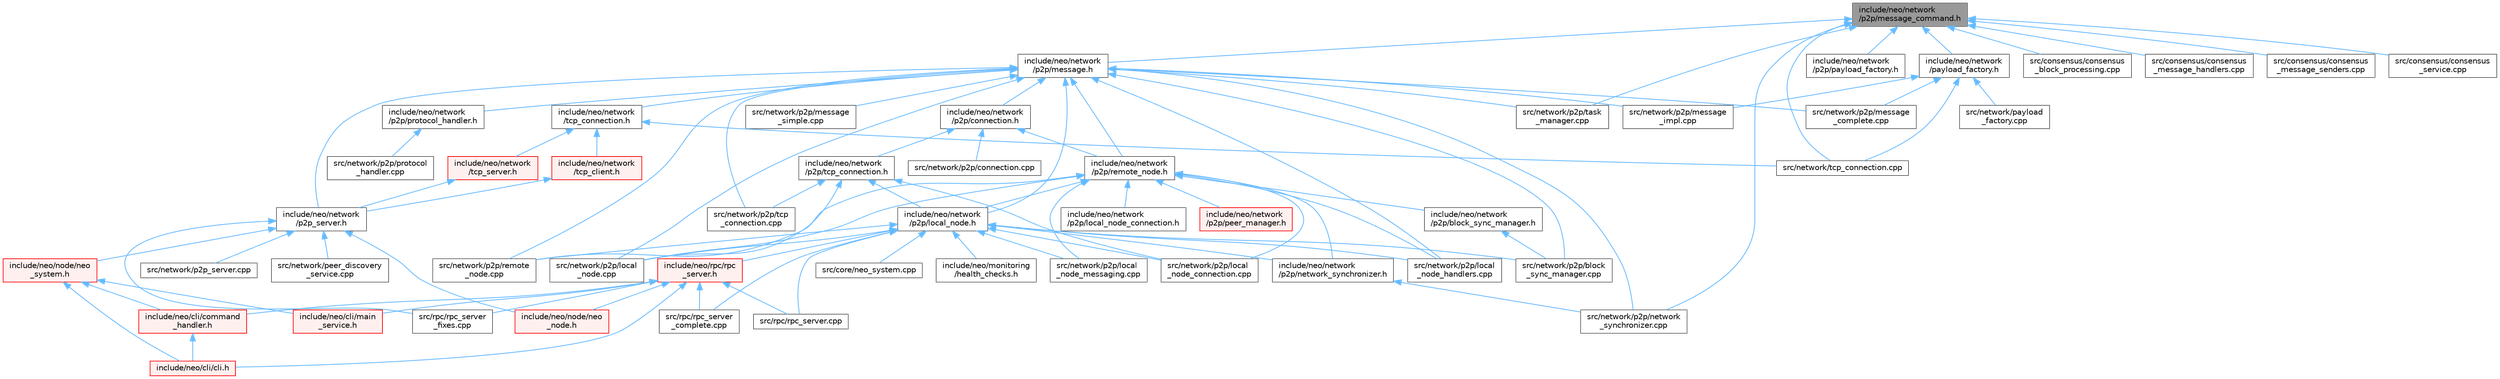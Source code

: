 digraph "include/neo/network/p2p/message_command.h"
{
 // LATEX_PDF_SIZE
  bgcolor="transparent";
  edge [fontname=Helvetica,fontsize=10,labelfontname=Helvetica,labelfontsize=10];
  node [fontname=Helvetica,fontsize=10,shape=box,height=0.2,width=0.4];
  Node1 [id="Node000001",label="include/neo/network\l/p2p/message_command.h",height=0.2,width=0.4,color="gray40", fillcolor="grey60", style="filled", fontcolor="black",tooltip=" "];
  Node1 -> Node2 [id="edge1_Node000001_Node000002",dir="back",color="steelblue1",style="solid",tooltip=" "];
  Node2 [id="Node000002",label="include/neo/network\l/p2p/message.h",height=0.2,width=0.4,color="grey40", fillcolor="white", style="filled",URL="$message_8h.html",tooltip=" "];
  Node2 -> Node3 [id="edge2_Node000002_Node000003",dir="back",color="steelblue1",style="solid",tooltip=" "];
  Node3 [id="Node000003",label="include/neo/network\l/p2p/connection.h",height=0.2,width=0.4,color="grey40", fillcolor="white", style="filled",URL="$connection_8h.html",tooltip=" "];
  Node3 -> Node4 [id="edge3_Node000003_Node000004",dir="back",color="steelblue1",style="solid",tooltip=" "];
  Node4 [id="Node000004",label="include/neo/network\l/p2p/remote_node.h",height=0.2,width=0.4,color="grey40", fillcolor="white", style="filled",URL="$remote__node_8h.html",tooltip=" "];
  Node4 -> Node5 [id="edge4_Node000004_Node000005",dir="back",color="steelblue1",style="solid",tooltip=" "];
  Node5 [id="Node000005",label="include/neo/network\l/p2p/block_sync_manager.h",height=0.2,width=0.4,color="grey40", fillcolor="white", style="filled",URL="$block__sync__manager_8h.html",tooltip=" "];
  Node5 -> Node6 [id="edge5_Node000005_Node000006",dir="back",color="steelblue1",style="solid",tooltip=" "];
  Node6 [id="Node000006",label="src/network/p2p/block\l_sync_manager.cpp",height=0.2,width=0.4,color="grey40", fillcolor="white", style="filled",URL="$block__sync__manager_8cpp.html",tooltip=" "];
  Node4 -> Node7 [id="edge6_Node000004_Node000007",dir="back",color="steelblue1",style="solid",tooltip=" "];
  Node7 [id="Node000007",label="include/neo/network\l/p2p/local_node.h",height=0.2,width=0.4,color="grey40", fillcolor="white", style="filled",URL="$local__node_8h.html",tooltip=" "];
  Node7 -> Node8 [id="edge7_Node000007_Node000008",dir="back",color="steelblue1",style="solid",tooltip=" "];
  Node8 [id="Node000008",label="include/neo/monitoring\l/health_checks.h",height=0.2,width=0.4,color="grey40", fillcolor="white", style="filled",URL="$health__checks_8h.html",tooltip=" "];
  Node7 -> Node9 [id="edge8_Node000007_Node000009",dir="back",color="steelblue1",style="solid",tooltip=" "];
  Node9 [id="Node000009",label="include/neo/network\l/p2p/network_synchronizer.h",height=0.2,width=0.4,color="grey40", fillcolor="white", style="filled",URL="$network__synchronizer_8h.html",tooltip=" "];
  Node9 -> Node10 [id="edge9_Node000009_Node000010",dir="back",color="steelblue1",style="solid",tooltip=" "];
  Node10 [id="Node000010",label="src/network/p2p/network\l_synchronizer.cpp",height=0.2,width=0.4,color="grey40", fillcolor="white", style="filled",URL="$network__synchronizer_8cpp.html",tooltip=" "];
  Node7 -> Node11 [id="edge10_Node000007_Node000011",dir="back",color="steelblue1",style="solid",tooltip=" "];
  Node11 [id="Node000011",label="include/neo/rpc/rpc\l_server.h",height=0.2,width=0.4,color="red", fillcolor="#FFF0F0", style="filled",URL="$rpc__server_8h.html",tooltip=" "];
  Node11 -> Node12 [id="edge11_Node000011_Node000012",dir="back",color="steelblue1",style="solid",tooltip=" "];
  Node12 [id="Node000012",label="include/neo/cli/cli.h",height=0.2,width=0.4,color="red", fillcolor="#FFF0F0", style="filled",URL="$cli_8h.html",tooltip=" "];
  Node11 -> Node14 [id="edge12_Node000011_Node000014",dir="back",color="steelblue1",style="solid",tooltip=" "];
  Node14 [id="Node000014",label="include/neo/cli/command\l_handler.h",height=0.2,width=0.4,color="red", fillcolor="#FFF0F0", style="filled",URL="$command__handler_8h.html",tooltip=" "];
  Node14 -> Node12 [id="edge13_Node000014_Node000012",dir="back",color="steelblue1",style="solid",tooltip=" "];
  Node11 -> Node18 [id="edge14_Node000011_Node000018",dir="back",color="steelblue1",style="solid",tooltip=" "];
  Node18 [id="Node000018",label="include/neo/cli/main\l_service.h",height=0.2,width=0.4,color="red", fillcolor="#FFF0F0", style="filled",URL="$main__service_8h.html",tooltip=" "];
  Node11 -> Node31 [id="edge15_Node000011_Node000031",dir="back",color="steelblue1",style="solid",tooltip=" "];
  Node31 [id="Node000031",label="include/neo/node/neo\l_node.h",height=0.2,width=0.4,color="red", fillcolor="#FFF0F0", style="filled",URL="$neo__node_8h.html",tooltip=" "];
  Node11 -> Node62 [id="edge16_Node000011_Node000062",dir="back",color="steelblue1",style="solid",tooltip=" "];
  Node62 [id="Node000062",label="src/rpc/rpc_server.cpp",height=0.2,width=0.4,color="grey40", fillcolor="white", style="filled",URL="$rpc__server_8cpp.html",tooltip=" "];
  Node11 -> Node63 [id="edge17_Node000011_Node000063",dir="back",color="steelblue1",style="solid",tooltip=" "];
  Node63 [id="Node000063",label="src/rpc/rpc_server\l_complete.cpp",height=0.2,width=0.4,color="grey40", fillcolor="white", style="filled",URL="$rpc__server__complete_8cpp.html",tooltip=" "];
  Node11 -> Node64 [id="edge18_Node000011_Node000064",dir="back",color="steelblue1",style="solid",tooltip=" "];
  Node64 [id="Node000064",label="src/rpc/rpc_server\l_fixes.cpp",height=0.2,width=0.4,color="grey40", fillcolor="white", style="filled",URL="$rpc__server__fixes_8cpp.html",tooltip=" "];
  Node7 -> Node56 [id="edge19_Node000007_Node000056",dir="back",color="steelblue1",style="solid",tooltip=" "];
  Node56 [id="Node000056",label="src/core/neo_system.cpp",height=0.2,width=0.4,color="grey40", fillcolor="white", style="filled",URL="$core_2neo__system_8cpp.html",tooltip=" "];
  Node7 -> Node6 [id="edge20_Node000007_Node000006",dir="back",color="steelblue1",style="solid",tooltip=" "];
  Node7 -> Node68 [id="edge21_Node000007_Node000068",dir="back",color="steelblue1",style="solid",tooltip=" "];
  Node68 [id="Node000068",label="src/network/p2p/local\l_node.cpp",height=0.2,width=0.4,color="grey40", fillcolor="white", style="filled",URL="$local__node_8cpp.html",tooltip=" "];
  Node7 -> Node69 [id="edge22_Node000007_Node000069",dir="back",color="steelblue1",style="solid",tooltip=" "];
  Node69 [id="Node000069",label="src/network/p2p/local\l_node_connection.cpp",height=0.2,width=0.4,color="grey40", fillcolor="white", style="filled",URL="$local__node__connection_8cpp.html",tooltip=" "];
  Node7 -> Node70 [id="edge23_Node000007_Node000070",dir="back",color="steelblue1",style="solid",tooltip=" "];
  Node70 [id="Node000070",label="src/network/p2p/local\l_node_handlers.cpp",height=0.2,width=0.4,color="grey40", fillcolor="white", style="filled",URL="$local__node__handlers_8cpp.html",tooltip=" "];
  Node7 -> Node71 [id="edge24_Node000007_Node000071",dir="back",color="steelblue1",style="solid",tooltip=" "];
  Node71 [id="Node000071",label="src/network/p2p/local\l_node_messaging.cpp",height=0.2,width=0.4,color="grey40", fillcolor="white", style="filled",URL="$local__node__messaging_8cpp.html",tooltip=" "];
  Node7 -> Node72 [id="edge25_Node000007_Node000072",dir="back",color="steelblue1",style="solid",tooltip=" "];
  Node72 [id="Node000072",label="src/network/p2p/remote\l_node.cpp",height=0.2,width=0.4,color="grey40", fillcolor="white", style="filled",URL="$remote__node_8cpp.html",tooltip=" "];
  Node7 -> Node62 [id="edge26_Node000007_Node000062",dir="back",color="steelblue1",style="solid",tooltip=" "];
  Node7 -> Node63 [id="edge27_Node000007_Node000063",dir="back",color="steelblue1",style="solid",tooltip=" "];
  Node4 -> Node73 [id="edge28_Node000004_Node000073",dir="back",color="steelblue1",style="solid",tooltip=" "];
  Node73 [id="Node000073",label="include/neo/network\l/p2p/local_node_connection.h",height=0.2,width=0.4,color="grey40", fillcolor="white", style="filled",URL="$local__node__connection_8h.html",tooltip=" "];
  Node4 -> Node9 [id="edge29_Node000004_Node000009",dir="back",color="steelblue1",style="solid",tooltip=" "];
  Node4 -> Node74 [id="edge30_Node000004_Node000074",dir="back",color="steelblue1",style="solid",tooltip=" "];
  Node74 [id="Node000074",label="include/neo/network\l/p2p/peer_manager.h",height=0.2,width=0.4,color="red", fillcolor="#FFF0F0", style="filled",URL="$peer__manager_8h.html",tooltip=" "];
  Node4 -> Node68 [id="edge31_Node000004_Node000068",dir="back",color="steelblue1",style="solid",tooltip=" "];
  Node4 -> Node69 [id="edge32_Node000004_Node000069",dir="back",color="steelblue1",style="solid",tooltip=" "];
  Node4 -> Node70 [id="edge33_Node000004_Node000070",dir="back",color="steelblue1",style="solid",tooltip=" "];
  Node4 -> Node71 [id="edge34_Node000004_Node000071",dir="back",color="steelblue1",style="solid",tooltip=" "];
  Node4 -> Node72 [id="edge35_Node000004_Node000072",dir="back",color="steelblue1",style="solid",tooltip=" "];
  Node3 -> Node76 [id="edge36_Node000003_Node000076",dir="back",color="steelblue1",style="solid",tooltip=" "];
  Node76 [id="Node000076",label="include/neo/network\l/p2p/tcp_connection.h",height=0.2,width=0.4,color="grey40", fillcolor="white", style="filled",URL="$p2p_2tcp__connection_8h.html",tooltip=" "];
  Node76 -> Node7 [id="edge37_Node000076_Node000007",dir="back",color="steelblue1",style="solid",tooltip=" "];
  Node76 -> Node68 [id="edge38_Node000076_Node000068",dir="back",color="steelblue1",style="solid",tooltip=" "];
  Node76 -> Node69 [id="edge39_Node000076_Node000069",dir="back",color="steelblue1",style="solid",tooltip=" "];
  Node76 -> Node77 [id="edge40_Node000076_Node000077",dir="back",color="steelblue1",style="solid",tooltip=" "];
  Node77 [id="Node000077",label="src/network/p2p/tcp\l_connection.cpp",height=0.2,width=0.4,color="grey40", fillcolor="white", style="filled",URL="$p2p_2tcp__connection_8cpp.html",tooltip=" "];
  Node3 -> Node78 [id="edge41_Node000003_Node000078",dir="back",color="steelblue1",style="solid",tooltip=" "];
  Node78 [id="Node000078",label="src/network/p2p/connection.cpp",height=0.2,width=0.4,color="grey40", fillcolor="white", style="filled",URL="$connection_8cpp.html",tooltip=" "];
  Node2 -> Node7 [id="edge42_Node000002_Node000007",dir="back",color="steelblue1",style="solid",tooltip=" "];
  Node2 -> Node79 [id="edge43_Node000002_Node000079",dir="back",color="steelblue1",style="solid",tooltip=" "];
  Node79 [id="Node000079",label="include/neo/network\l/p2p/protocol_handler.h",height=0.2,width=0.4,color="grey40", fillcolor="white", style="filled",URL="$protocol__handler_8h.html",tooltip=" "];
  Node79 -> Node80 [id="edge44_Node000079_Node000080",dir="back",color="steelblue1",style="solid",tooltip=" "];
  Node80 [id="Node000080",label="src/network/p2p/protocol\l_handler.cpp",height=0.2,width=0.4,color="grey40", fillcolor="white", style="filled",URL="$protocol__handler_8cpp.html",tooltip=" "];
  Node2 -> Node4 [id="edge45_Node000002_Node000004",dir="back",color="steelblue1",style="solid",tooltip=" "];
  Node2 -> Node81 [id="edge46_Node000002_Node000081",dir="back",color="steelblue1",style="solid",tooltip=" "];
  Node81 [id="Node000081",label="include/neo/network\l/p2p_server.h",height=0.2,width=0.4,color="grey40", fillcolor="white", style="filled",URL="$p2p__server_8h.html",tooltip=" "];
  Node81 -> Node31 [id="edge47_Node000081_Node000031",dir="back",color="steelblue1",style="solid",tooltip=" "];
  Node81 -> Node82 [id="edge48_Node000081_Node000082",dir="back",color="steelblue1",style="solid",tooltip=" "];
  Node82 [id="Node000082",label="include/neo/node/neo\l_system.h",height=0.2,width=0.4,color="red", fillcolor="#FFF0F0", style="filled",URL="$node_2neo__system_8h.html",tooltip=" "];
  Node82 -> Node12 [id="edge49_Node000082_Node000012",dir="back",color="steelblue1",style="solid",tooltip=" "];
  Node82 -> Node14 [id="edge50_Node000082_Node000014",dir="back",color="steelblue1",style="solid",tooltip=" "];
  Node82 -> Node18 [id="edge51_Node000082_Node000018",dir="back",color="steelblue1",style="solid",tooltip=" "];
  Node81 -> Node94 [id="edge52_Node000081_Node000094",dir="back",color="steelblue1",style="solid",tooltip=" "];
  Node94 [id="Node000094",label="src/network/p2p_server.cpp",height=0.2,width=0.4,color="grey40", fillcolor="white", style="filled",URL="$p2p__server_8cpp.html",tooltip=" "];
  Node81 -> Node95 [id="edge53_Node000081_Node000095",dir="back",color="steelblue1",style="solid",tooltip=" "];
  Node95 [id="Node000095",label="src/network/peer_discovery\l_service.cpp",height=0.2,width=0.4,color="grey40", fillcolor="white", style="filled",URL="$peer__discovery__service_8cpp.html",tooltip=" "];
  Node81 -> Node64 [id="edge54_Node000081_Node000064",dir="back",color="steelblue1",style="solid",tooltip=" "];
  Node2 -> Node96 [id="edge55_Node000002_Node000096",dir="back",color="steelblue1",style="solid",tooltip=" "];
  Node96 [id="Node000096",label="include/neo/network\l/tcp_connection.h",height=0.2,width=0.4,color="grey40", fillcolor="white", style="filled",URL="$tcp__connection_8h.html",tooltip=" "];
  Node96 -> Node97 [id="edge56_Node000096_Node000097",dir="back",color="steelblue1",style="solid",tooltip=" "];
  Node97 [id="Node000097",label="include/neo/network\l/tcp_client.h",height=0.2,width=0.4,color="red", fillcolor="#FFF0F0", style="filled",URL="$tcp__client_8h.html",tooltip=" "];
  Node97 -> Node81 [id="edge57_Node000097_Node000081",dir="back",color="steelblue1",style="solid",tooltip=" "];
  Node96 -> Node99 [id="edge58_Node000096_Node000099",dir="back",color="steelblue1",style="solid",tooltip=" "];
  Node99 [id="Node000099",label="include/neo/network\l/tcp_server.h",height=0.2,width=0.4,color="red", fillcolor="#FFF0F0", style="filled",URL="$tcp__server_8h.html",tooltip=" "];
  Node99 -> Node81 [id="edge59_Node000099_Node000081",dir="back",color="steelblue1",style="solid",tooltip=" "];
  Node96 -> Node101 [id="edge60_Node000096_Node000101",dir="back",color="steelblue1",style="solid",tooltip=" "];
  Node101 [id="Node000101",label="src/network/tcp_connection.cpp",height=0.2,width=0.4,color="grey40", fillcolor="white", style="filled",URL="$tcp__connection_8cpp.html",tooltip=" "];
  Node2 -> Node6 [id="edge61_Node000002_Node000006",dir="back",color="steelblue1",style="solid",tooltip=" "];
  Node2 -> Node68 [id="edge62_Node000002_Node000068",dir="back",color="steelblue1",style="solid",tooltip=" "];
  Node2 -> Node70 [id="edge63_Node000002_Node000070",dir="back",color="steelblue1",style="solid",tooltip=" "];
  Node2 -> Node102 [id="edge64_Node000002_Node000102",dir="back",color="steelblue1",style="solid",tooltip=" "];
  Node102 [id="Node000102",label="src/network/p2p/message\l_complete.cpp",height=0.2,width=0.4,color="grey40", fillcolor="white", style="filled",URL="$message__complete_8cpp.html",tooltip=" "];
  Node2 -> Node103 [id="edge65_Node000002_Node000103",dir="back",color="steelblue1",style="solid",tooltip=" "];
  Node103 [id="Node000103",label="src/network/p2p/message\l_impl.cpp",height=0.2,width=0.4,color="grey40", fillcolor="white", style="filled",URL="$message__impl_8cpp.html",tooltip=" "];
  Node2 -> Node104 [id="edge66_Node000002_Node000104",dir="back",color="steelblue1",style="solid",tooltip=" "];
  Node104 [id="Node000104",label="src/network/p2p/message\l_simple.cpp",height=0.2,width=0.4,color="grey40", fillcolor="white", style="filled",URL="$message__simple_8cpp.html",tooltip=" "];
  Node2 -> Node10 [id="edge67_Node000002_Node000010",dir="back",color="steelblue1",style="solid",tooltip=" "];
  Node2 -> Node72 [id="edge68_Node000002_Node000072",dir="back",color="steelblue1",style="solid",tooltip=" "];
  Node2 -> Node105 [id="edge69_Node000002_Node000105",dir="back",color="steelblue1",style="solid",tooltip=" "];
  Node105 [id="Node000105",label="src/network/p2p/task\l_manager.cpp",height=0.2,width=0.4,color="grey40", fillcolor="white", style="filled",URL="$task__manager_8cpp.html",tooltip=" "];
  Node2 -> Node77 [id="edge70_Node000002_Node000077",dir="back",color="steelblue1",style="solid",tooltip=" "];
  Node1 -> Node106 [id="edge71_Node000001_Node000106",dir="back",color="steelblue1",style="solid",tooltip=" "];
  Node106 [id="Node000106",label="include/neo/network\l/p2p/payload_factory.h",height=0.2,width=0.4,color="grey40", fillcolor="white", style="filled",URL="$p2p_2payload__factory_8h.html",tooltip=" "];
  Node1 -> Node107 [id="edge72_Node000001_Node000107",dir="back",color="steelblue1",style="solid",tooltip=" "];
  Node107 [id="Node000107",label="include/neo/network\l/payload_factory.h",height=0.2,width=0.4,color="grey40", fillcolor="white", style="filled",URL="$payload__factory_8h.html",tooltip=" "];
  Node107 -> Node102 [id="edge73_Node000107_Node000102",dir="back",color="steelblue1",style="solid",tooltip=" "];
  Node107 -> Node103 [id="edge74_Node000107_Node000103",dir="back",color="steelblue1",style="solid",tooltip=" "];
  Node107 -> Node108 [id="edge75_Node000107_Node000108",dir="back",color="steelblue1",style="solid",tooltip=" "];
  Node108 [id="Node000108",label="src/network/payload\l_factory.cpp",height=0.2,width=0.4,color="grey40", fillcolor="white", style="filled",URL="$payload__factory_8cpp.html",tooltip=" "];
  Node107 -> Node101 [id="edge76_Node000107_Node000101",dir="back",color="steelblue1",style="solid",tooltip=" "];
  Node1 -> Node84 [id="edge77_Node000001_Node000084",dir="back",color="steelblue1",style="solid",tooltip=" "];
  Node84 [id="Node000084",label="src/consensus/consensus\l_block_processing.cpp",height=0.2,width=0.4,color="grey40", fillcolor="white", style="filled",URL="$consensus__block__processing_8cpp.html",tooltip=" "];
  Node1 -> Node85 [id="edge78_Node000001_Node000085",dir="back",color="steelblue1",style="solid",tooltip=" "];
  Node85 [id="Node000085",label="src/consensus/consensus\l_message_handlers.cpp",height=0.2,width=0.4,color="grey40", fillcolor="white", style="filled",URL="$consensus__message__handlers_8cpp.html",tooltip=" "];
  Node1 -> Node86 [id="edge79_Node000001_Node000086",dir="back",color="steelblue1",style="solid",tooltip=" "];
  Node86 [id="Node000086",label="src/consensus/consensus\l_message_senders.cpp",height=0.2,width=0.4,color="grey40", fillcolor="white", style="filled",URL="$consensus__message__senders_8cpp.html",tooltip=" "];
  Node1 -> Node87 [id="edge80_Node000001_Node000087",dir="back",color="steelblue1",style="solid",tooltip=" "];
  Node87 [id="Node000087",label="src/consensus/consensus\l_service.cpp",height=0.2,width=0.4,color="grey40", fillcolor="white", style="filled",URL="$consensus__service_8cpp.html",tooltip=" "];
  Node1 -> Node10 [id="edge81_Node000001_Node000010",dir="back",color="steelblue1",style="solid",tooltip=" "];
  Node1 -> Node105 [id="edge82_Node000001_Node000105",dir="back",color="steelblue1",style="solid",tooltip=" "];
  Node1 -> Node101 [id="edge83_Node000001_Node000101",dir="back",color="steelblue1",style="solid",tooltip=" "];
}
